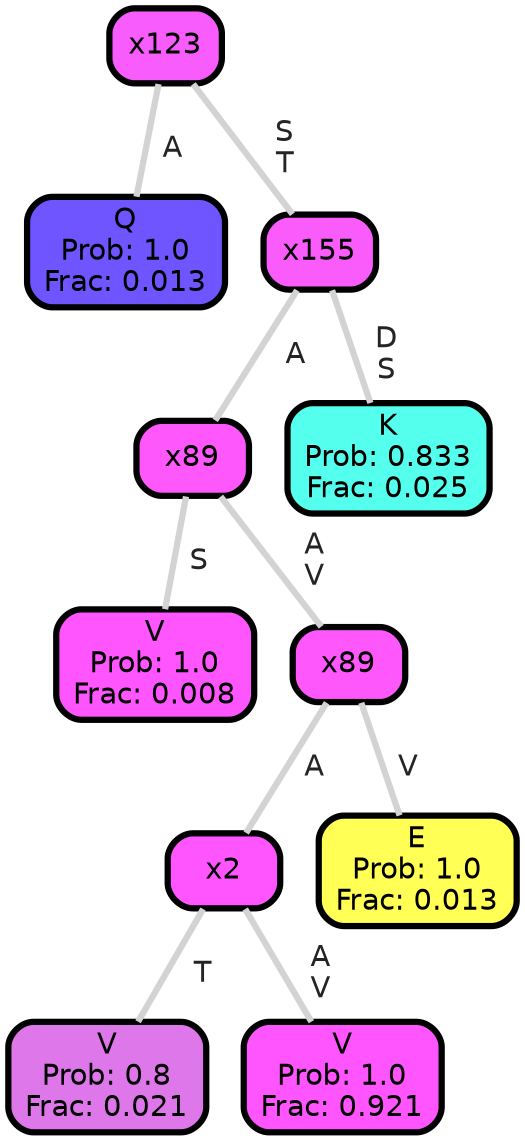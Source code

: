 graph Tree {
node [shape=box, style="filled, rounded",color="black",penwidth="3",fontcolor="black",                 fontname=helvetica] ;
graph [ranksep="0 equally", splines=straight,                 bgcolor=transparent, dpi=200] ;
edge [fontname=helvetica, fontweight=bold,fontcolor=grey14,color=lightgray] ;
0 [label="Q
Prob: 1.0
Frac: 0.013", fillcolor="#6f55ff"] ;
1 [label="x123", fillcolor="#f85cfc"] ;
2 [label="V
Prob: 1.0
Frac: 0.008", fillcolor="#ff55ff"] ;
3 [label="x89", fillcolor="#fe57fc"] ;
4 [label="V
Prob: 0.8
Frac: 0.021", fillcolor="#dd77ea"] ;
5 [label="x2", fillcolor="#fe55fe"] ;
6 [label="V
Prob: 1.0
Frac: 0.921", fillcolor="#ff55ff"] ;
7 [label="x89", fillcolor="#fe57fc"] ;
8 [label="E
Prob: 1.0
Frac: 0.013", fillcolor="#ffff55"] ;
9 [label="x155", fillcolor="#f95cfb"] ;
10 [label="K
Prob: 0.833
Frac: 0.025", fillcolor="#55ffed"] ;
1 -- 0 [label=" A",penwidth=3] ;
1 -- 9 [label=" S\n T",penwidth=3] ;
3 -- 2 [label=" S",penwidth=3] ;
3 -- 7 [label=" A\n V",penwidth=3] ;
5 -- 4 [label=" T",penwidth=3] ;
5 -- 6 [label=" A\n V",penwidth=3] ;
7 -- 5 [label=" A",penwidth=3] ;
7 -- 8 [label=" V",penwidth=3] ;
9 -- 3 [label=" A",penwidth=3] ;
9 -- 10 [label=" D\n S",penwidth=3] ;
{rank = same;}}